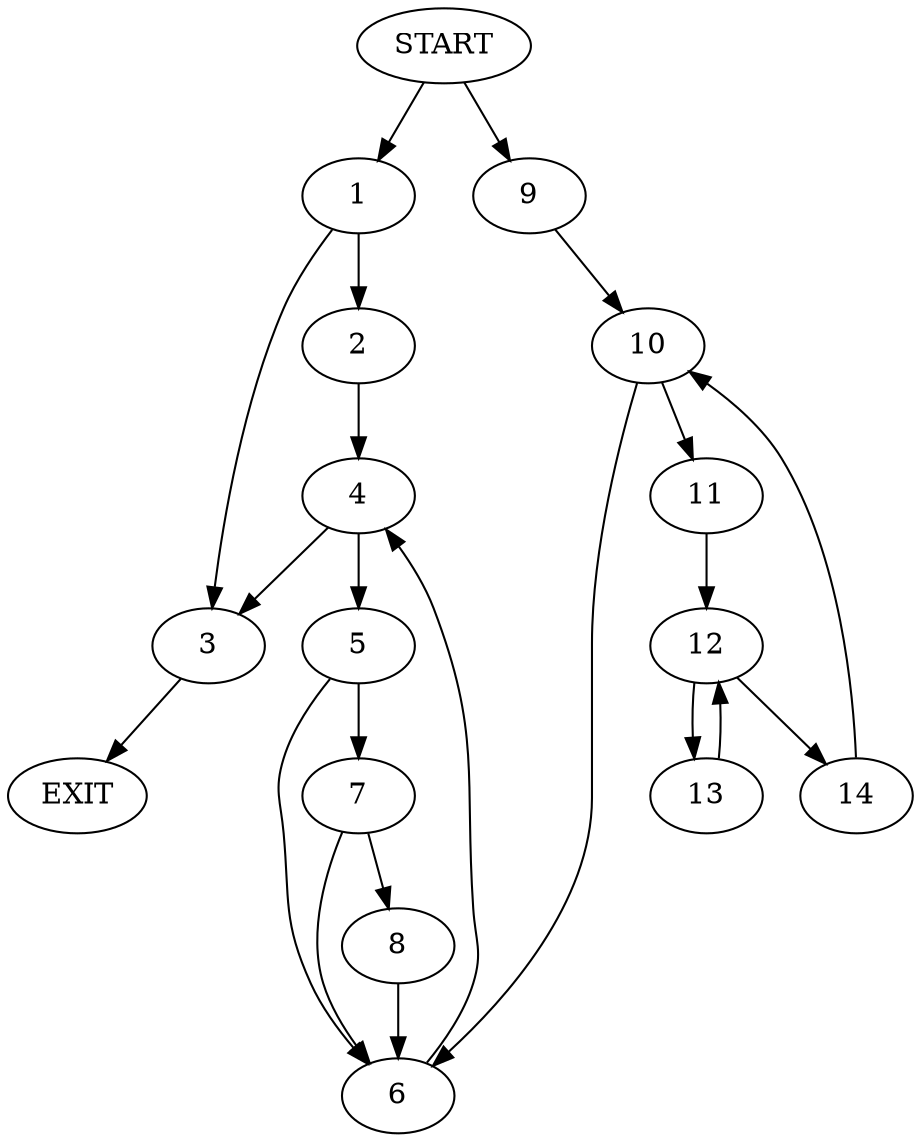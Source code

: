 digraph {
0 [label="START"]
15 [label="EXIT"]
0 -> 1
1 -> 2
1 -> 3
3 -> 15
2 -> 4
4 -> 5
4 -> 3
5 -> 6
5 -> 7
7 -> 6
7 -> 8
6 -> 4
8 -> 6
0 -> 9
9 -> 10
10 -> 11
10 -> 6
11 -> 12
12 -> 13
12 -> 14
14 -> 10
13 -> 12
}

